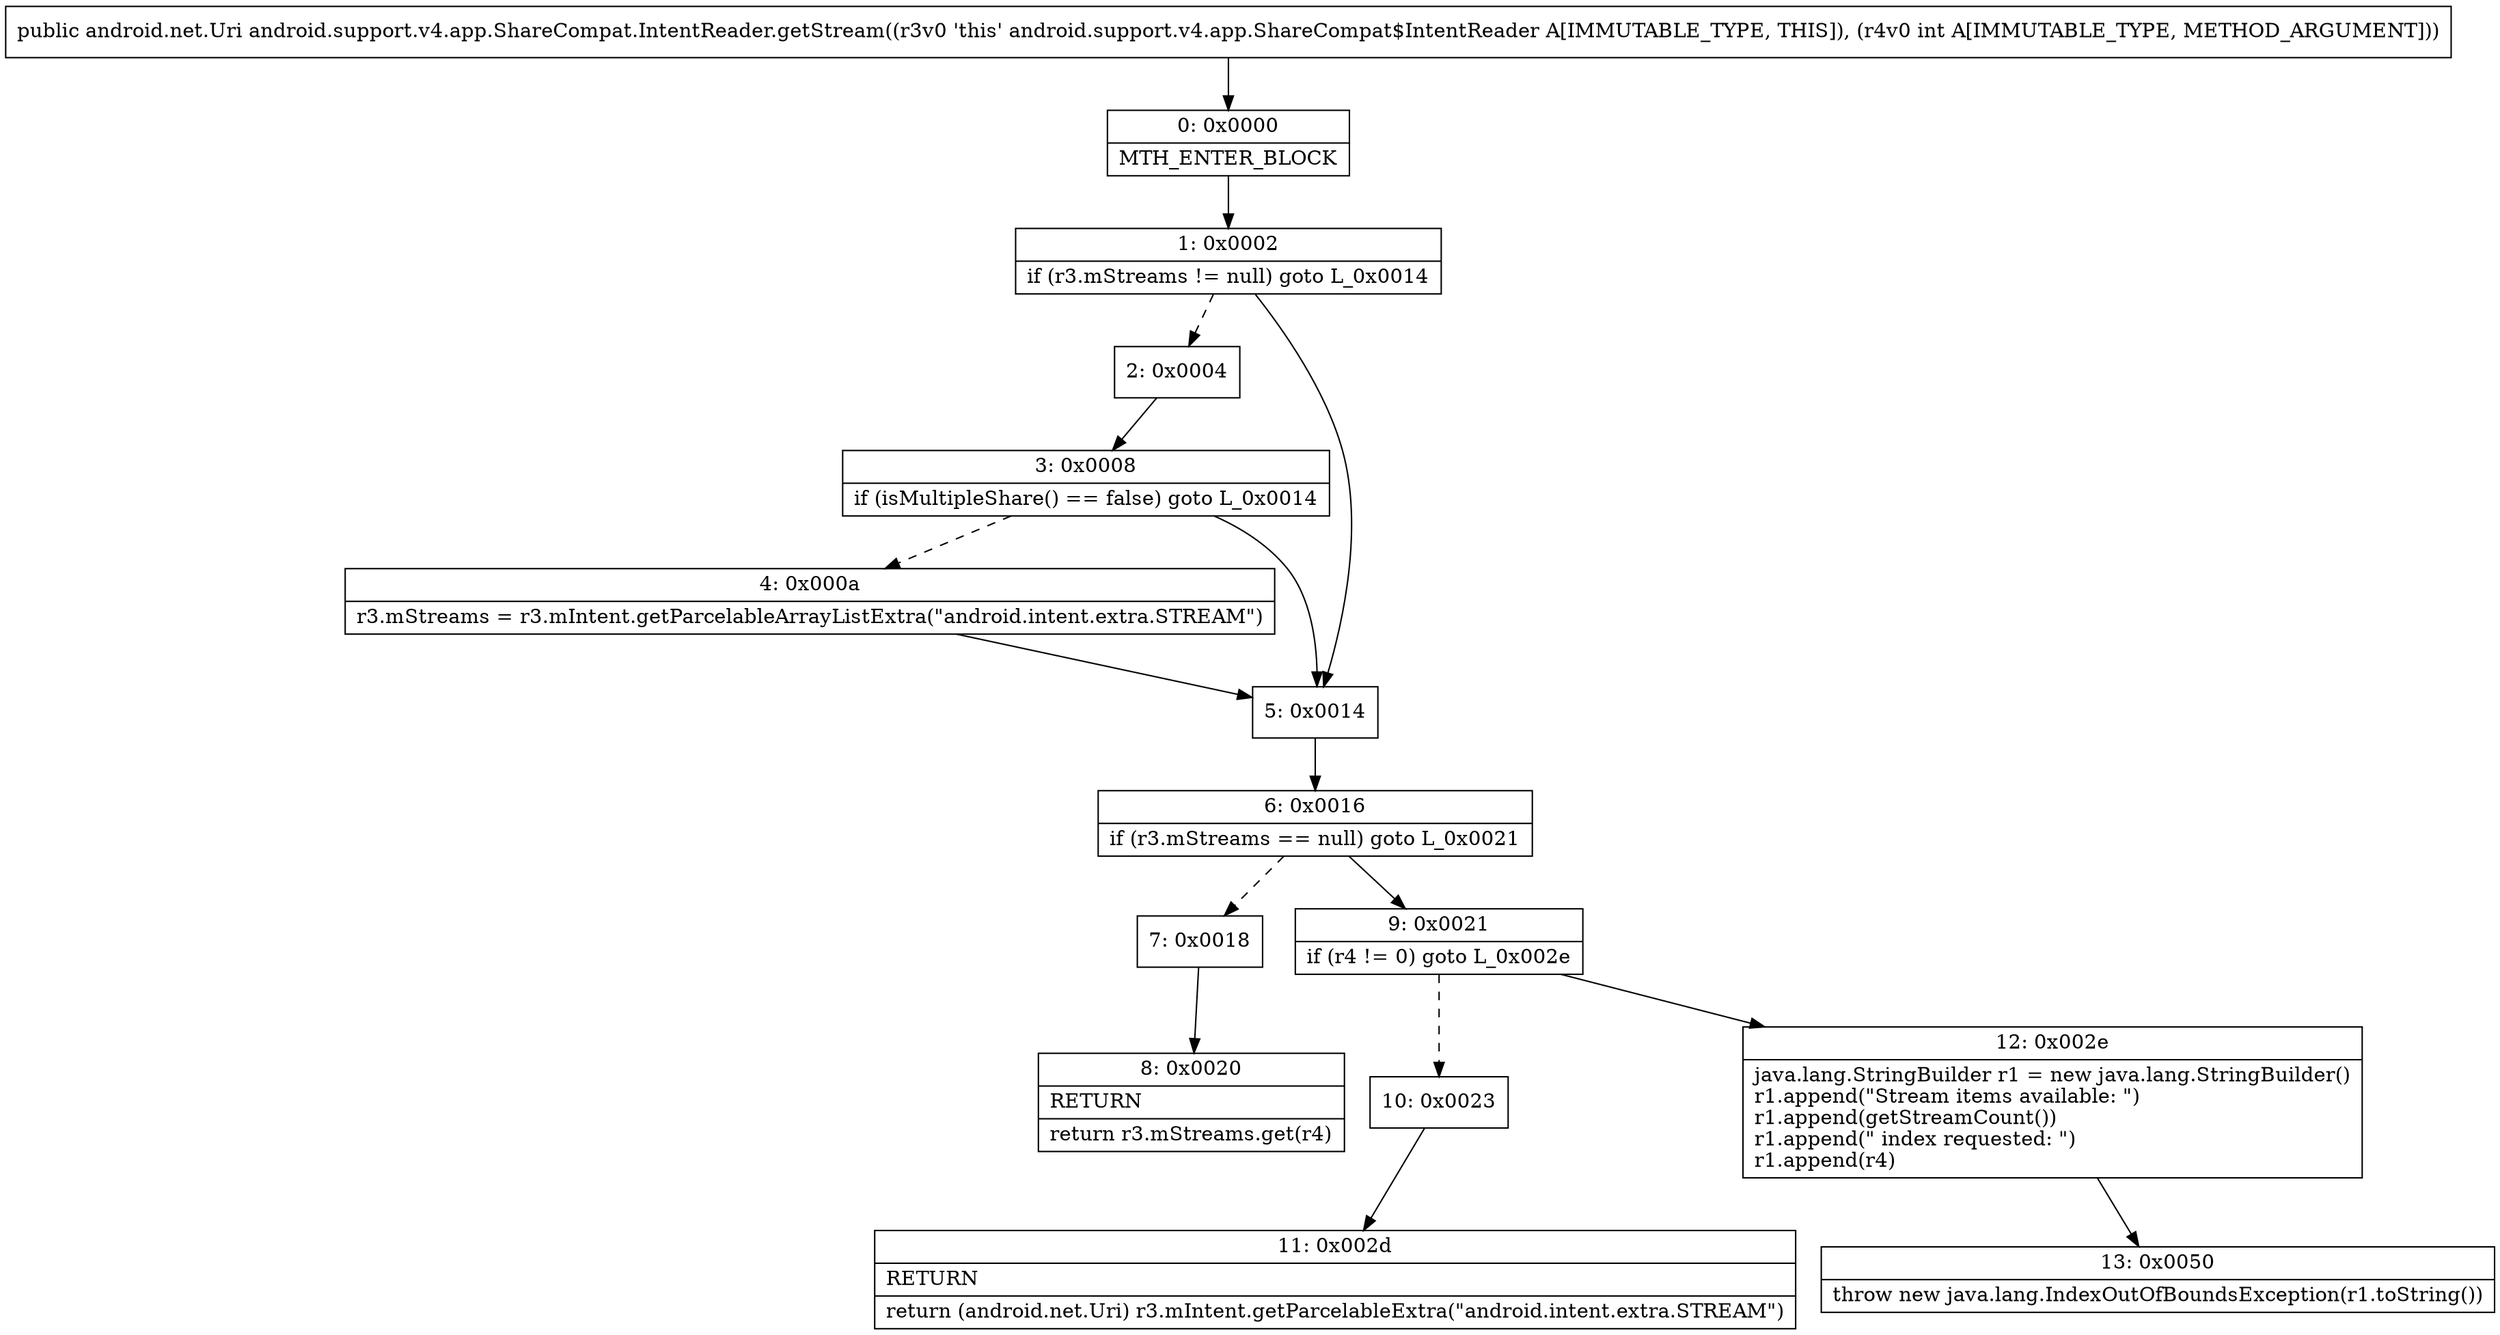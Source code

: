 digraph "CFG forandroid.support.v4.app.ShareCompat.IntentReader.getStream(I)Landroid\/net\/Uri;" {
Node_0 [shape=record,label="{0\:\ 0x0000|MTH_ENTER_BLOCK\l}"];
Node_1 [shape=record,label="{1\:\ 0x0002|if (r3.mStreams != null) goto L_0x0014\l}"];
Node_2 [shape=record,label="{2\:\ 0x0004}"];
Node_3 [shape=record,label="{3\:\ 0x0008|if (isMultipleShare() == false) goto L_0x0014\l}"];
Node_4 [shape=record,label="{4\:\ 0x000a|r3.mStreams = r3.mIntent.getParcelableArrayListExtra(\"android.intent.extra.STREAM\")\l}"];
Node_5 [shape=record,label="{5\:\ 0x0014}"];
Node_6 [shape=record,label="{6\:\ 0x0016|if (r3.mStreams == null) goto L_0x0021\l}"];
Node_7 [shape=record,label="{7\:\ 0x0018}"];
Node_8 [shape=record,label="{8\:\ 0x0020|RETURN\l|return r3.mStreams.get(r4)\l}"];
Node_9 [shape=record,label="{9\:\ 0x0021|if (r4 != 0) goto L_0x002e\l}"];
Node_10 [shape=record,label="{10\:\ 0x0023}"];
Node_11 [shape=record,label="{11\:\ 0x002d|RETURN\l|return (android.net.Uri) r3.mIntent.getParcelableExtra(\"android.intent.extra.STREAM\")\l}"];
Node_12 [shape=record,label="{12\:\ 0x002e|java.lang.StringBuilder r1 = new java.lang.StringBuilder()\lr1.append(\"Stream items available: \")\lr1.append(getStreamCount())\lr1.append(\" index requested: \")\lr1.append(r4)\l}"];
Node_13 [shape=record,label="{13\:\ 0x0050|throw new java.lang.IndexOutOfBoundsException(r1.toString())\l}"];
MethodNode[shape=record,label="{public android.net.Uri android.support.v4.app.ShareCompat.IntentReader.getStream((r3v0 'this' android.support.v4.app.ShareCompat$IntentReader A[IMMUTABLE_TYPE, THIS]), (r4v0 int A[IMMUTABLE_TYPE, METHOD_ARGUMENT])) }"];
MethodNode -> Node_0;
Node_0 -> Node_1;
Node_1 -> Node_2[style=dashed];
Node_1 -> Node_5;
Node_2 -> Node_3;
Node_3 -> Node_4[style=dashed];
Node_3 -> Node_5;
Node_4 -> Node_5;
Node_5 -> Node_6;
Node_6 -> Node_7[style=dashed];
Node_6 -> Node_9;
Node_7 -> Node_8;
Node_9 -> Node_10[style=dashed];
Node_9 -> Node_12;
Node_10 -> Node_11;
Node_12 -> Node_13;
}

